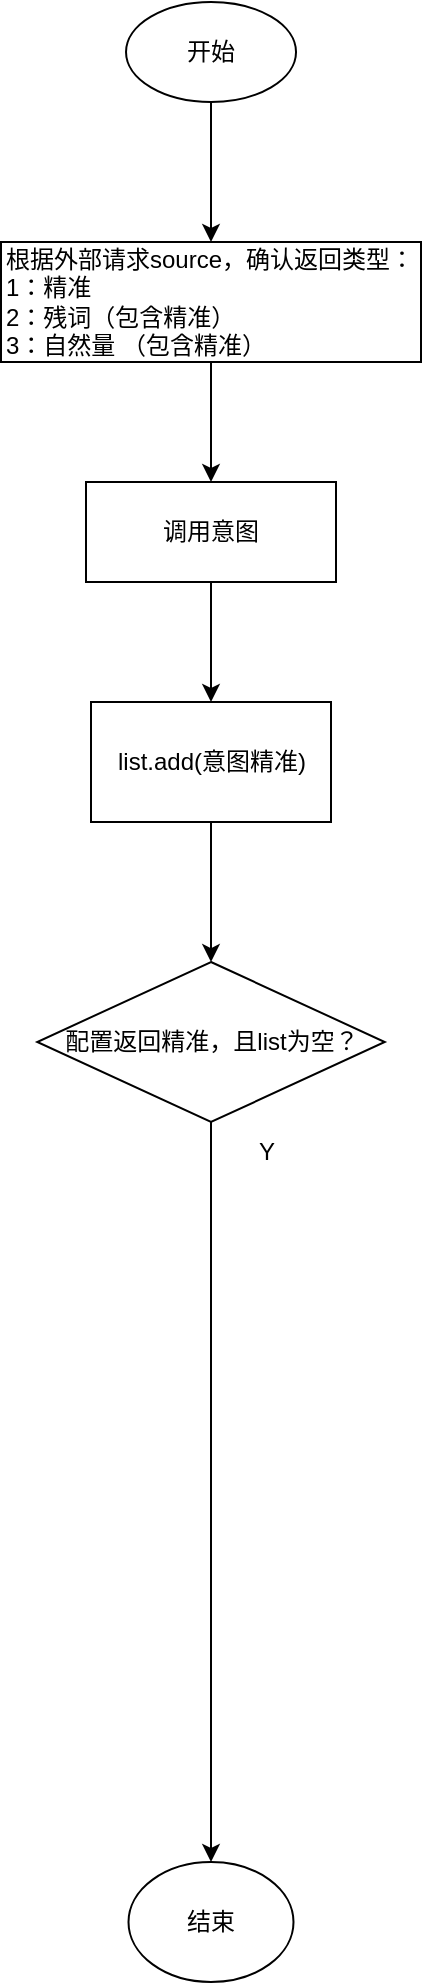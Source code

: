 <mxfile version="24.5.3" type="github">
  <diagram name="第 1 页" id="3wBC5aZO0or2MzLLkAB7">
    <mxGraphModel dx="1000" dy="1685" grid="1" gridSize="10" guides="1" tooltips="1" connect="1" arrows="1" fold="1" page="1" pageScale="1" pageWidth="827" pageHeight="1169" math="0" shadow="0">
      <root>
        <mxCell id="0" />
        <mxCell id="1" parent="0" />
        <mxCell id="KBHzEdIqT_XmXeJ4vEnn-2" value="" style="edgeStyle=orthogonalEdgeStyle;rounded=0;orthogonalLoop=1;jettySize=auto;html=1;" edge="1" parent="1" source="VWE_R7zerwp3d3oP0rRp-1" target="KBHzEdIqT_XmXeJ4vEnn-1">
          <mxGeometry relative="1" as="geometry" />
        </mxCell>
        <mxCell id="VWE_R7zerwp3d3oP0rRp-1" value="根据外部请求source，确认返回类型：&lt;div&gt;1：精准&lt;br&gt;2：残词（包含精准）&lt;br&gt;3：自然量 （包含精准）&lt;/div&gt;" style="whiteSpace=wrap;html=1;align=left;" parent="1" vertex="1">
          <mxGeometry x="302.5" y="40" width="210" height="60" as="geometry" />
        </mxCell>
        <mxCell id="KBHzEdIqT_XmXeJ4vEnn-13" value="" style="edgeStyle=orthogonalEdgeStyle;rounded=0;orthogonalLoop=1;jettySize=auto;html=1;" edge="1" parent="1" source="KBHzEdIqT_XmXeJ4vEnn-1" target="KBHzEdIqT_XmXeJ4vEnn-12">
          <mxGeometry relative="1" as="geometry" />
        </mxCell>
        <mxCell id="KBHzEdIqT_XmXeJ4vEnn-1" value="调用意图" style="whiteSpace=wrap;html=1;" vertex="1" parent="1">
          <mxGeometry x="345" y="160" width="125" height="50" as="geometry" />
        </mxCell>
        <mxCell id="KBHzEdIqT_XmXeJ4vEnn-19" value="" style="edgeStyle=orthogonalEdgeStyle;rounded=0;orthogonalLoop=1;jettySize=auto;html=1;" edge="1" parent="1" source="KBHzEdIqT_XmXeJ4vEnn-12" target="KBHzEdIqT_XmXeJ4vEnn-18">
          <mxGeometry relative="1" as="geometry" />
        </mxCell>
        <mxCell id="KBHzEdIqT_XmXeJ4vEnn-12" value="list.add(意图精准)" style="whiteSpace=wrap;html=1;" vertex="1" parent="1">
          <mxGeometry x="347.5" y="270" width="120" height="60" as="geometry" />
        </mxCell>
        <mxCell id="KBHzEdIqT_XmXeJ4vEnn-21" value="" style="edgeStyle=orthogonalEdgeStyle;rounded=0;orthogonalLoop=1;jettySize=auto;html=1;" edge="1" parent="1" source="KBHzEdIqT_XmXeJ4vEnn-18" target="KBHzEdIqT_XmXeJ4vEnn-20">
          <mxGeometry relative="1" as="geometry" />
        </mxCell>
        <mxCell id="KBHzEdIqT_XmXeJ4vEnn-18" value="配置返回精准，且list为空？" style="rhombus;whiteSpace=wrap;html=1;" vertex="1" parent="1">
          <mxGeometry x="320.63" y="400" width="173.75" height="80" as="geometry" />
        </mxCell>
        <mxCell id="KBHzEdIqT_XmXeJ4vEnn-20" value="结束" style="ellipse;whiteSpace=wrap;html=1;" vertex="1" parent="1">
          <mxGeometry x="366.25" y="850" width="82.5" height="60" as="geometry" />
        </mxCell>
        <mxCell id="KBHzEdIqT_XmXeJ4vEnn-23" style="edgeStyle=orthogonalEdgeStyle;rounded=0;orthogonalLoop=1;jettySize=auto;html=1;entryX=0.5;entryY=0;entryDx=0;entryDy=0;" edge="1" parent="1" source="KBHzEdIqT_XmXeJ4vEnn-22" target="VWE_R7zerwp3d3oP0rRp-1">
          <mxGeometry relative="1" as="geometry" />
        </mxCell>
        <mxCell id="KBHzEdIqT_XmXeJ4vEnn-22" value="开始" style="ellipse;whiteSpace=wrap;html=1;" vertex="1" parent="1">
          <mxGeometry x="365.01" y="-80" width="85" height="50" as="geometry" />
        </mxCell>
        <mxCell id="KBHzEdIqT_XmXeJ4vEnn-24" value="Y" style="text;html=1;align=center;verticalAlign=middle;resizable=0;points=[];autosize=1;strokeColor=none;fillColor=none;" vertex="1" parent="1">
          <mxGeometry x="420.01" y="480" width="30" height="30" as="geometry" />
        </mxCell>
      </root>
    </mxGraphModel>
  </diagram>
</mxfile>
